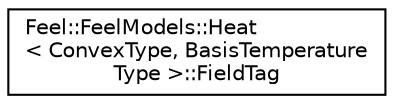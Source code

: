 digraph "Graphical Class Hierarchy"
{
 // LATEX_PDF_SIZE
  edge [fontname="Helvetica",fontsize="10",labelfontname="Helvetica",labelfontsize="10"];
  node [fontname="Helvetica",fontsize="10",shape=record];
  rankdir="LR";
  Node0 [label="Feel::FeelModels::Heat\l\< ConvexType, BasisTemperature\lType \>::FieldTag",height=0.2,width=0.4,color="black", fillcolor="white", style="filled",URL="$structFeel_1_1FeelModels_1_1Heat_1_1FieldTag.html",tooltip=" "];
}
